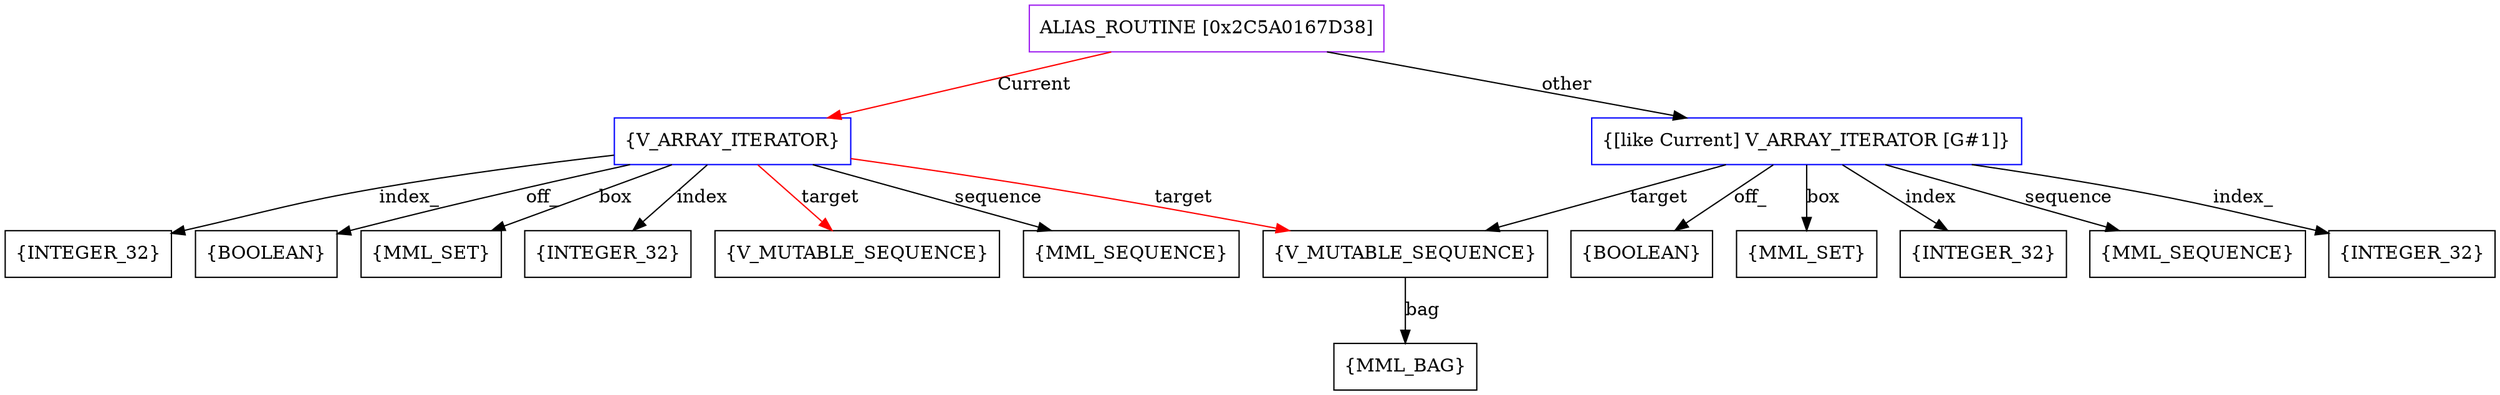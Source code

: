 digraph g {
	node [shape=box]
	b1[color=purple label=<ALIAS_ROUTINE [0x2C5A0167D38]>]
	b2[color=blue label=<{V_ARRAY_ITERATOR}>]
	b3[label=<{BOOLEAN}>]
	b4[label=<{MML_SET}>]
	b5[label=<{INTEGER_32}>]
	b6[label=<{V_MUTABLE_SEQUENCE}>]
	b7[label=<{V_MUTABLE_SEQUENCE}>]
	b8[label=<{MML_BAG}>]
	b9[label=<{MML_SEQUENCE}>]
	b10[label=<{INTEGER_32}>]
	b11[color=blue label=<{[like Current] V_ARRAY_ITERATOR [G#1]}>]
	b12[label=<{BOOLEAN}>]
	b13[label=<{MML_SET}>]
	b14[label=<{INTEGER_32}>]
	b15[label=<{MML_SEQUENCE}>]
	b16[label=<{INTEGER_32}>]
	b1->b2[color=red label=<Current>]
	b2->b3[label=<off_>]
	b2->b4[label=<box>]
	b2->b5[label=<index>]
	b2->b6[color=red label=<target>]
	b2->b7[color=red label=<target>]
	b7->b8[label=<bag>]
	b2->b9[label=<sequence>]
	b2->b10[label=<index_>]
	b1->b11[label=<other>]
	b11->b12[label=<off_>]
	b11->b13[label=<box>]
	b11->b14[label=<index>]
	b11->b7[label=<target>]
	b11->b15[label=<sequence>]
	b11->b16[label=<index_>]
}
